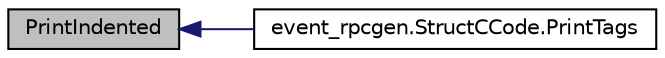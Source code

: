 digraph G
{
  edge [fontname="Helvetica",fontsize="10",labelfontname="Helvetica",labelfontsize="10"];
  node [fontname="Helvetica",fontsize="10",shape=record];
  rankdir="LR";
  Node1 [label="PrintIndented",height=0.2,width=0.4,color="black", fillcolor="grey75", style="filled" fontcolor="black"];
  Node1 -> Node2 [dir="back",color="midnightblue",fontsize="10",style="solid",fontname="Helvetica"];
  Node2 [label="event_rpcgen.StructCCode.PrintTags",height=0.2,width=0.4,color="black", fillcolor="white", style="filled",URL="$classevent__rpcgen_1_1_struct_c_code.html#af64a0a5c24f1c001d5b6df545a0d872d"];
}
